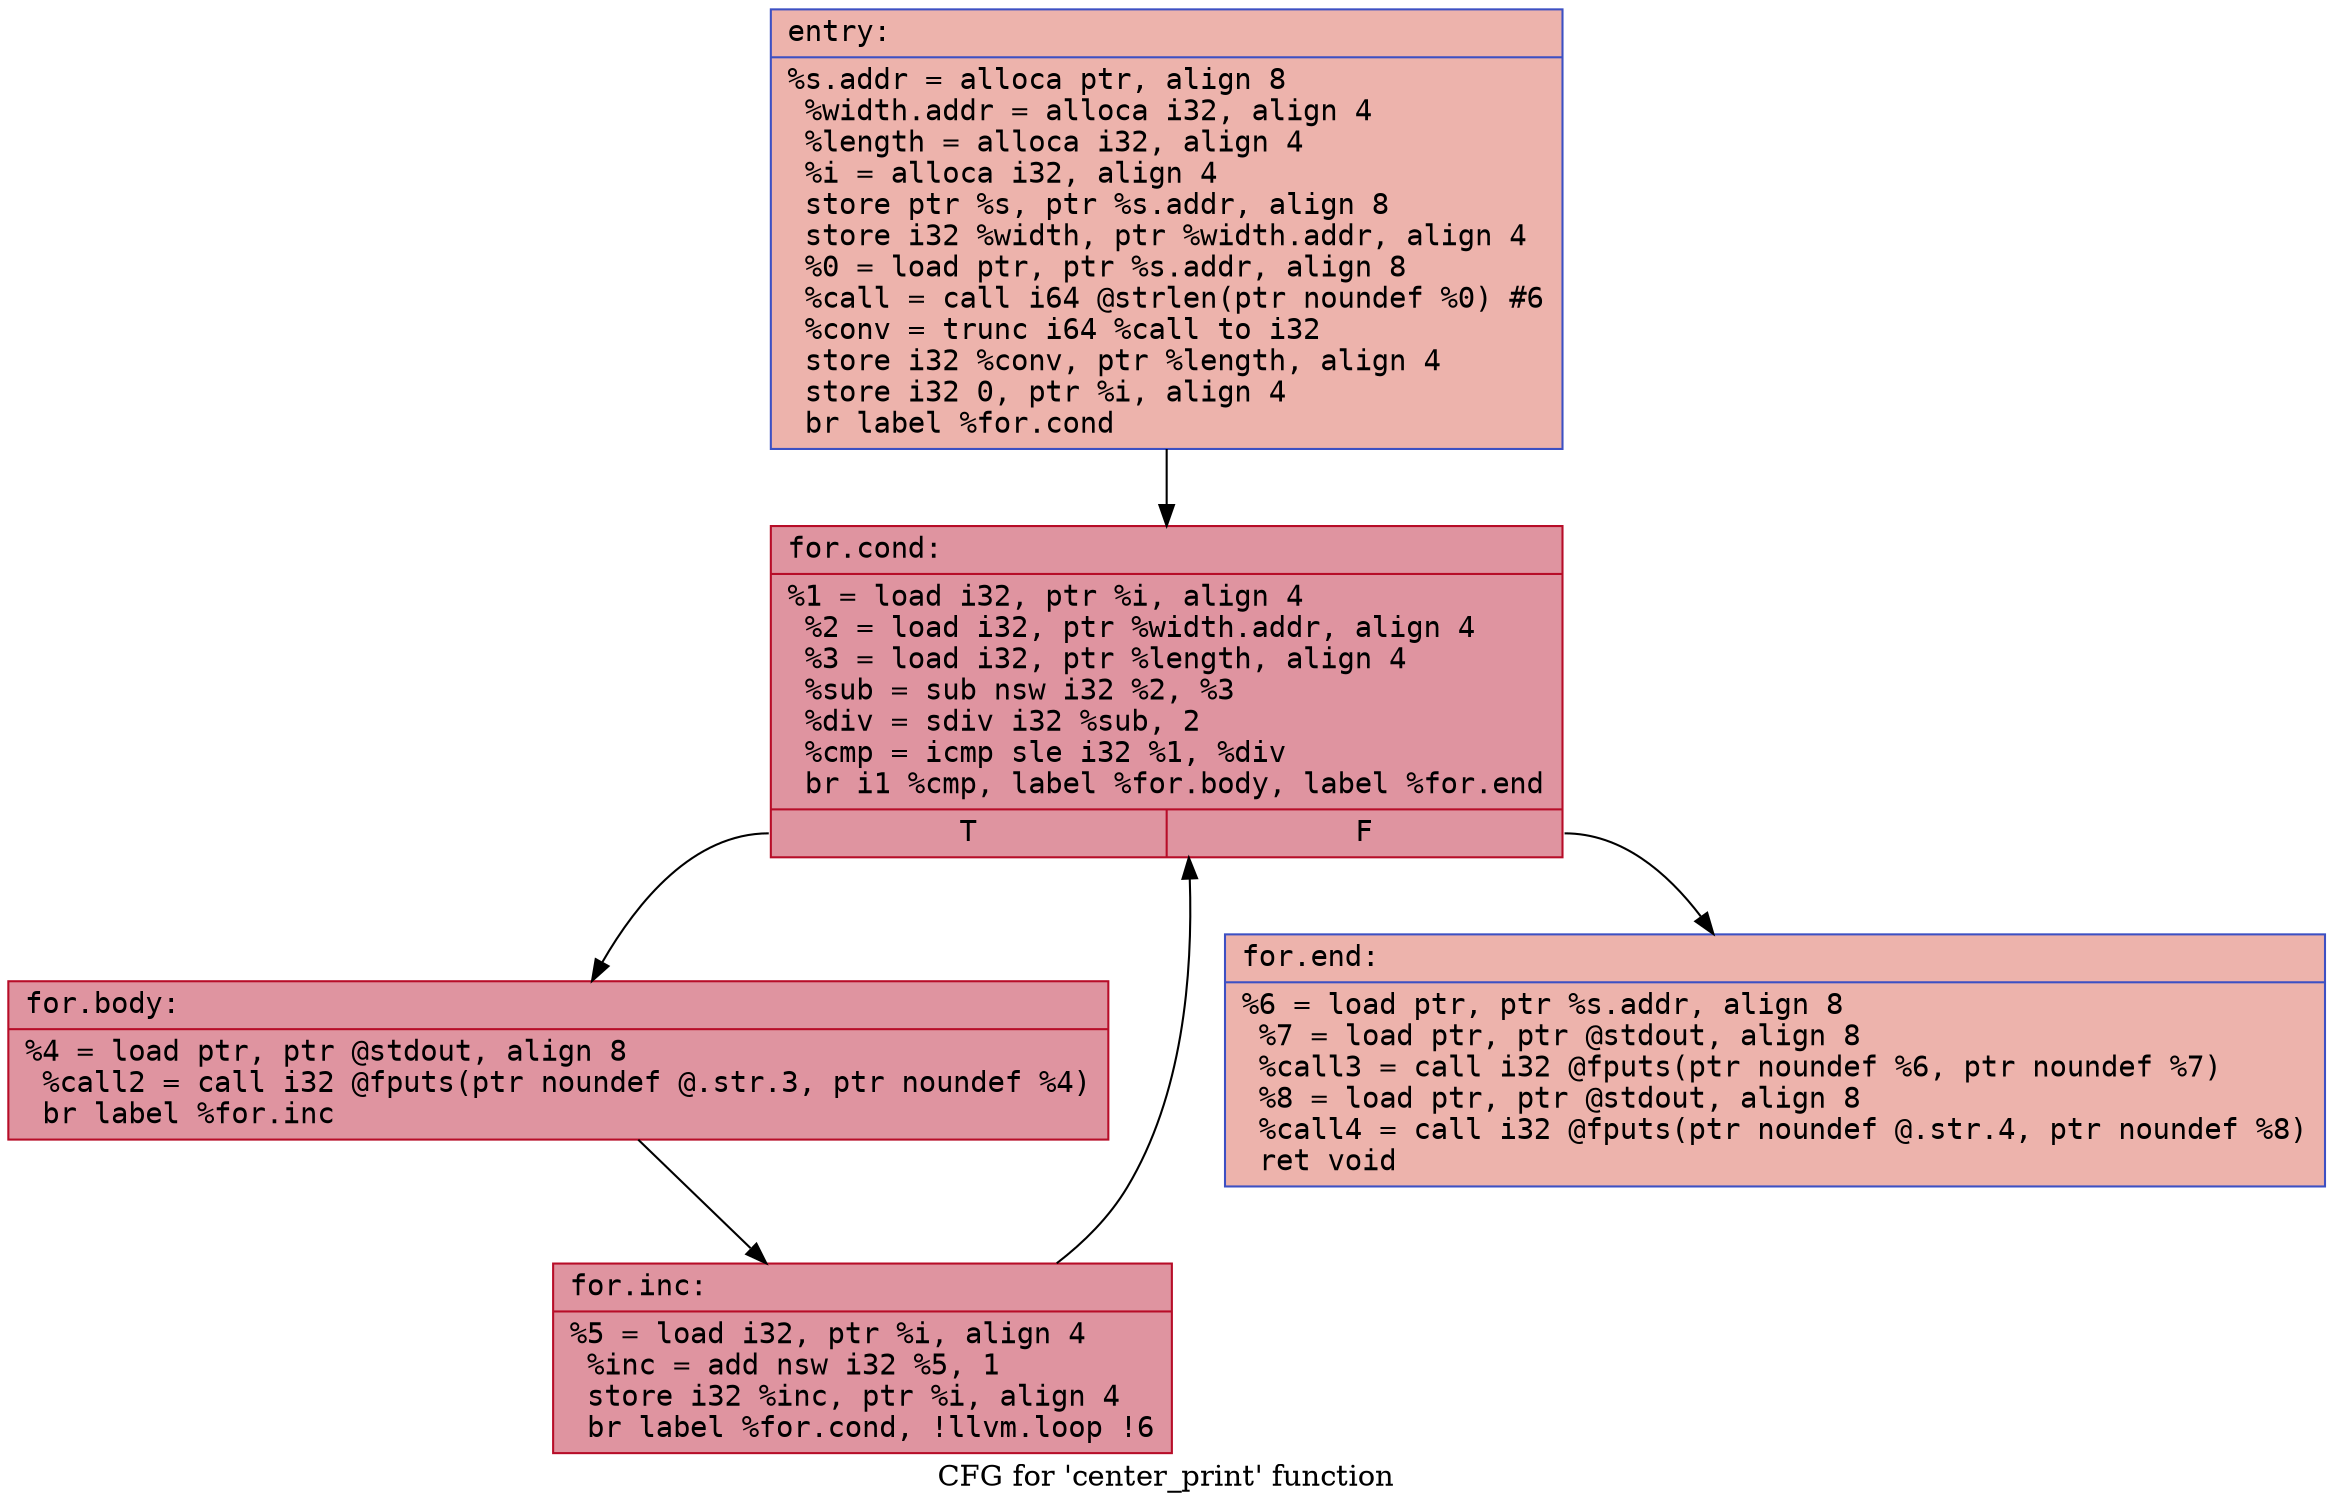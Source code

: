 digraph "CFG for 'center_print' function" {
	label="CFG for 'center_print' function";

	Node0x55c2a7fac430 [shape=record,color="#3d50c3ff", style=filled, fillcolor="#d6524470" fontname="Courier",label="{entry:\l|  %s.addr = alloca ptr, align 8\l  %width.addr = alloca i32, align 4\l  %length = alloca i32, align 4\l  %i = alloca i32, align 4\l  store ptr %s, ptr %s.addr, align 8\l  store i32 %width, ptr %width.addr, align 4\l  %0 = load ptr, ptr %s.addr, align 8\l  %call = call i64 @strlen(ptr noundef %0) #6\l  %conv = trunc i64 %call to i32\l  store i32 %conv, ptr %length, align 4\l  store i32 0, ptr %i, align 4\l  br label %for.cond\l}"];
	Node0x55c2a7fac430 -> Node0x55c2a7fb32d0[tooltip="entry -> for.cond\nProbability 100.00%" ];
	Node0x55c2a7fb32d0 [shape=record,color="#b70d28ff", style=filled, fillcolor="#b70d2870" fontname="Courier",label="{for.cond:\l|  %1 = load i32, ptr %i, align 4\l  %2 = load i32, ptr %width.addr, align 4\l  %3 = load i32, ptr %length, align 4\l  %sub = sub nsw i32 %2, %3\l  %div = sdiv i32 %sub, 2\l  %cmp = icmp sle i32 %1, %div\l  br i1 %cmp, label %for.body, label %for.end\l|{<s0>T|<s1>F}}"];
	Node0x55c2a7fb32d0:s0 -> Node0x55c2a7fb3920[tooltip="for.cond -> for.body\nProbability 96.88%" ];
	Node0x55c2a7fb32d0:s1 -> Node0x55c2a7fb39a0[tooltip="for.cond -> for.end\nProbability 3.12%" ];
	Node0x55c2a7fb3920 [shape=record,color="#b70d28ff", style=filled, fillcolor="#b70d2870" fontname="Courier",label="{for.body:\l|  %4 = load ptr, ptr @stdout, align 8\l  %call2 = call i32 @fputs(ptr noundef @.str.3, ptr noundef %4)\l  br label %for.inc\l}"];
	Node0x55c2a7fb3920 -> Node0x55c2a7fb3d70[tooltip="for.body -> for.inc\nProbability 100.00%" ];
	Node0x55c2a7fb3d70 [shape=record,color="#b70d28ff", style=filled, fillcolor="#b70d2870" fontname="Courier",label="{for.inc:\l|  %5 = load i32, ptr %i, align 4\l  %inc = add nsw i32 %5, 1\l  store i32 %inc, ptr %i, align 4\l  br label %for.cond, !llvm.loop !6\l}"];
	Node0x55c2a7fb3d70 -> Node0x55c2a7fb32d0[tooltip="for.inc -> for.cond\nProbability 100.00%" ];
	Node0x55c2a7fb39a0 [shape=record,color="#3d50c3ff", style=filled, fillcolor="#d6524470" fontname="Courier",label="{for.end:\l|  %6 = load ptr, ptr %s.addr, align 8\l  %7 = load ptr, ptr @stdout, align 8\l  %call3 = call i32 @fputs(ptr noundef %6, ptr noundef %7)\l  %8 = load ptr, ptr @stdout, align 8\l  %call4 = call i32 @fputs(ptr noundef @.str.4, ptr noundef %8)\l  ret void\l}"];
}
